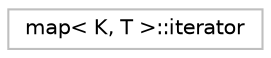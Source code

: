 digraph "Graphical Class Hierarchy"
{
 // LATEX_PDF_SIZE
  edge [fontname="Helvetica",fontsize="10",labelfontname="Helvetica",labelfontsize="10"];
  node [fontname="Helvetica",fontsize="10",shape=record];
  rankdir="LR";
  Node0 [label="map\< K, T \>::iterator",height=0.2,width=0.4,color="grey75", fillcolor="white", style="filled",tooltip="STL iterator class."];
}
